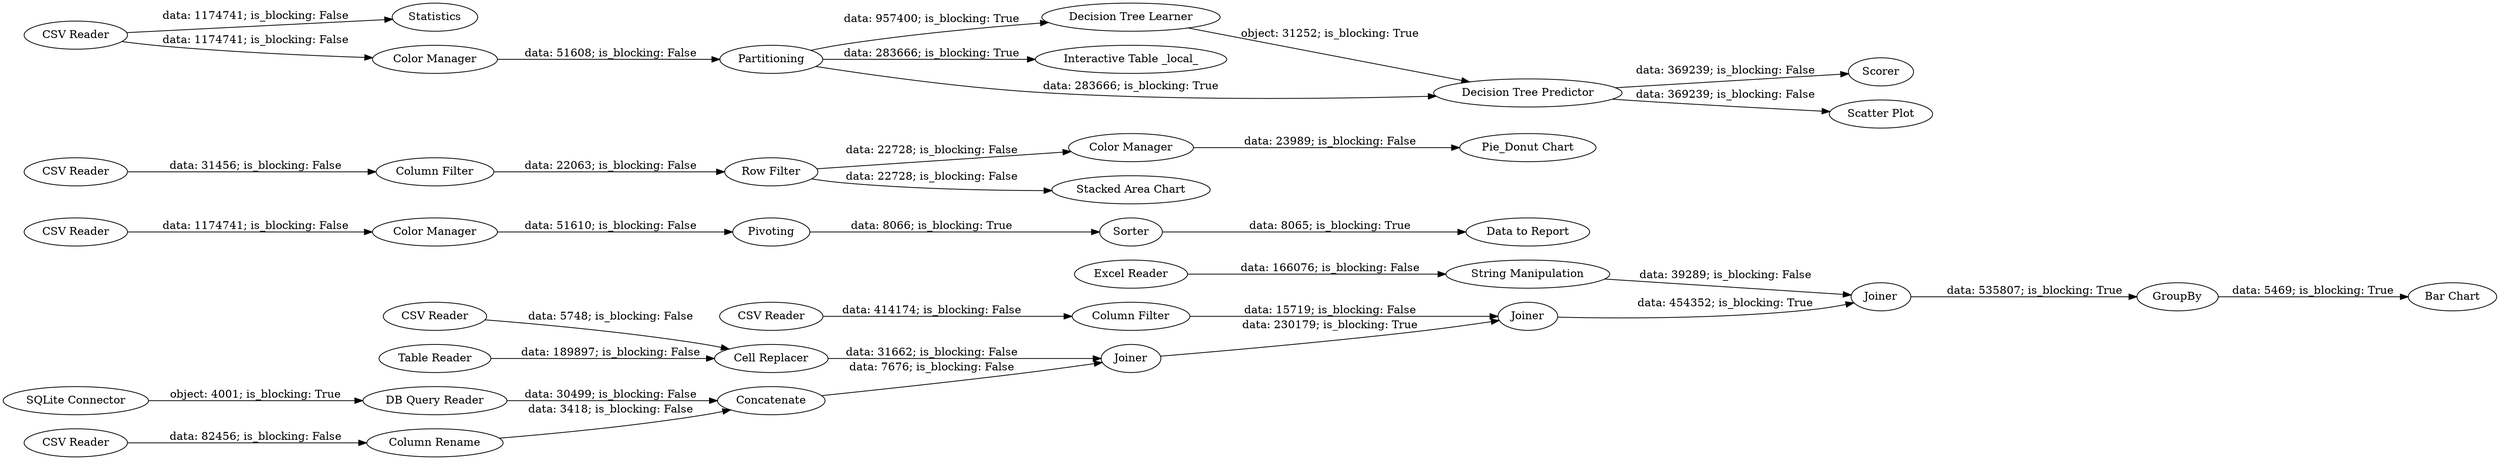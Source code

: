 digraph {
	"-8725428738298130345_156" [label="Column Rename"]
	"-8725428738298130345_240" [label="String Manipulation"]
	"-8725428738298130345_272" [label=Joiner]
	"-8725428738298130345_244" [label=GroupBy]
	"-8725428738298130345_281" [label="Color Manager"]
	"-8725428738298130345_263" [label="Column Filter"]
	"-8725428738298130345_3" [label="Row Filter"]
	"-8725428738298130345_261" [label="DB Query Reader"]
	"-8725428738298130345_286" [label="Column Filter"]
	"-8725428738298130345_10" [label="Decision Tree Learner"]
	"-8725428738298130345_11" [label="CSV Reader"]
	"-8725428738298130345_271" [label=Joiner]
	"-8725428738298130345_7" [label="Interactive Table _local_"]
	"-8725428738298130345_4" [label="Decision Tree Predictor"]
	"-8725428738298130345_282" [label="CSV Reader"]
	"-8725428738298130345_5" [label=Partitioning]
	"-8725428738298130345_16" [label="Data to Report"]
	"-8725428738298130345_273" [label=Joiner]
	"-8725428738298130345_275" [label="CSV Reader"]
	"-8725428738298130345_15" [label=Sorter]
	"-8725428738298130345_17" [label=Pivoting]
	"-8725428738298130345_9" [label=Statistics]
	"-8725428738298130345_255" [label="Bar Chart"]
	"-8725428738298130345_287" [label="CSV Reader"]
	"-8725428738298130345_2" [label="Color Manager"]
	"-8725428738298130345_6" [label="Color Manager"]
	"-8725428738298130345_279" [label="CSV Reader"]
	"-8725428738298130345_284" [label="Pie_Donut Chart"]
	"-8725428738298130345_129" [label="Cell Replacer"]
	"-8725428738298130345_278" [label="CSV Reader"]
	"-8725428738298130345_277" [label="Table Reader"]
	"-8725428738298130345_283" [label="Stacked Area Chart"]
	"-8725428738298130345_280" [label="Excel Reader"]
	"-8725428738298130345_12" [label=Scorer]
	"-8725428738298130345_276" [label="SQLite Connector"]
	"-8725428738298130345_143" [label=Concatenate]
	"-8725428738298130345_13" [label="Scatter Plot"]
	"-8725428738298130345_240" -> "-8725428738298130345_273" [label="data: 39289; is_blocking: False"]
	"-8725428738298130345_244" -> "-8725428738298130345_255" [label="data: 5469; is_blocking: True"]
	"-8725428738298130345_5" -> "-8725428738298130345_7" [label="data: 283666; is_blocking: True"]
	"-8725428738298130345_2" -> "-8725428738298130345_5" [label="data: 51608; is_blocking: False"]
	"-8725428738298130345_143" -> "-8725428738298130345_271" [label="data: 7676; is_blocking: False"]
	"-8725428738298130345_281" -> "-8725428738298130345_17" [label="data: 51610; is_blocking: False"]
	"-8725428738298130345_129" -> "-8725428738298130345_271" [label="data: 31662; is_blocking: False"]
	"-8725428738298130345_273" -> "-8725428738298130345_244" [label="data: 535807; is_blocking: True"]
	"-8725428738298130345_11" -> "-8725428738298130345_9" [label="data: 1174741; is_blocking: False"]
	"-8725428738298130345_272" -> "-8725428738298130345_273" [label="data: 454352; is_blocking: True"]
	"-8725428738298130345_5" -> "-8725428738298130345_4" [label="data: 283666; is_blocking: True"]
	"-8725428738298130345_263" -> "-8725428738298130345_272" [label="data: 15719; is_blocking: False"]
	"-8725428738298130345_156" -> "-8725428738298130345_143" [label="data: 3418; is_blocking: False"]
	"-8725428738298130345_275" -> "-8725428738298130345_156" [label="data: 82456; is_blocking: False"]
	"-8725428738298130345_282" -> "-8725428738298130345_281" [label="data: 1174741; is_blocking: False"]
	"-8725428738298130345_11" -> "-8725428738298130345_2" [label="data: 1174741; is_blocking: False"]
	"-8725428738298130345_6" -> "-8725428738298130345_284" [label="data: 23989; is_blocking: False"]
	"-8725428738298130345_277" -> "-8725428738298130345_129" [label="data: 189897; is_blocking: False"]
	"-8725428738298130345_5" -> "-8725428738298130345_10" [label="data: 957400; is_blocking: True"]
	"-8725428738298130345_4" -> "-8725428738298130345_13" [label="data: 369239; is_blocking: False"]
	"-8725428738298130345_280" -> "-8725428738298130345_240" [label="data: 166076; is_blocking: False"]
	"-8725428738298130345_17" -> "-8725428738298130345_15" [label="data: 8066; is_blocking: True"]
	"-8725428738298130345_4" -> "-8725428738298130345_12" [label="data: 369239; is_blocking: False"]
	"-8725428738298130345_278" -> "-8725428738298130345_129" [label="data: 5748; is_blocking: False"]
	"-8725428738298130345_3" -> "-8725428738298130345_6" [label="data: 22728; is_blocking: False"]
	"-8725428738298130345_10" -> "-8725428738298130345_4" [label="object: 31252; is_blocking: True"]
	"-8725428738298130345_286" -> "-8725428738298130345_3" [label="data: 22063; is_blocking: False"]
	"-8725428738298130345_261" -> "-8725428738298130345_143" [label="data: 30499; is_blocking: False"]
	"-8725428738298130345_287" -> "-8725428738298130345_286" [label="data: 31456; is_blocking: False"]
	"-8725428738298130345_279" -> "-8725428738298130345_263" [label="data: 414174; is_blocking: False"]
	"-8725428738298130345_15" -> "-8725428738298130345_16" [label="data: 8065; is_blocking: True"]
	"-8725428738298130345_276" -> "-8725428738298130345_261" [label="object: 4001; is_blocking: True"]
	"-8725428738298130345_271" -> "-8725428738298130345_272" [label="data: 230179; is_blocking: True"]
	"-8725428738298130345_3" -> "-8725428738298130345_283" [label="data: 22728; is_blocking: False"]
	rankdir=LR
}
